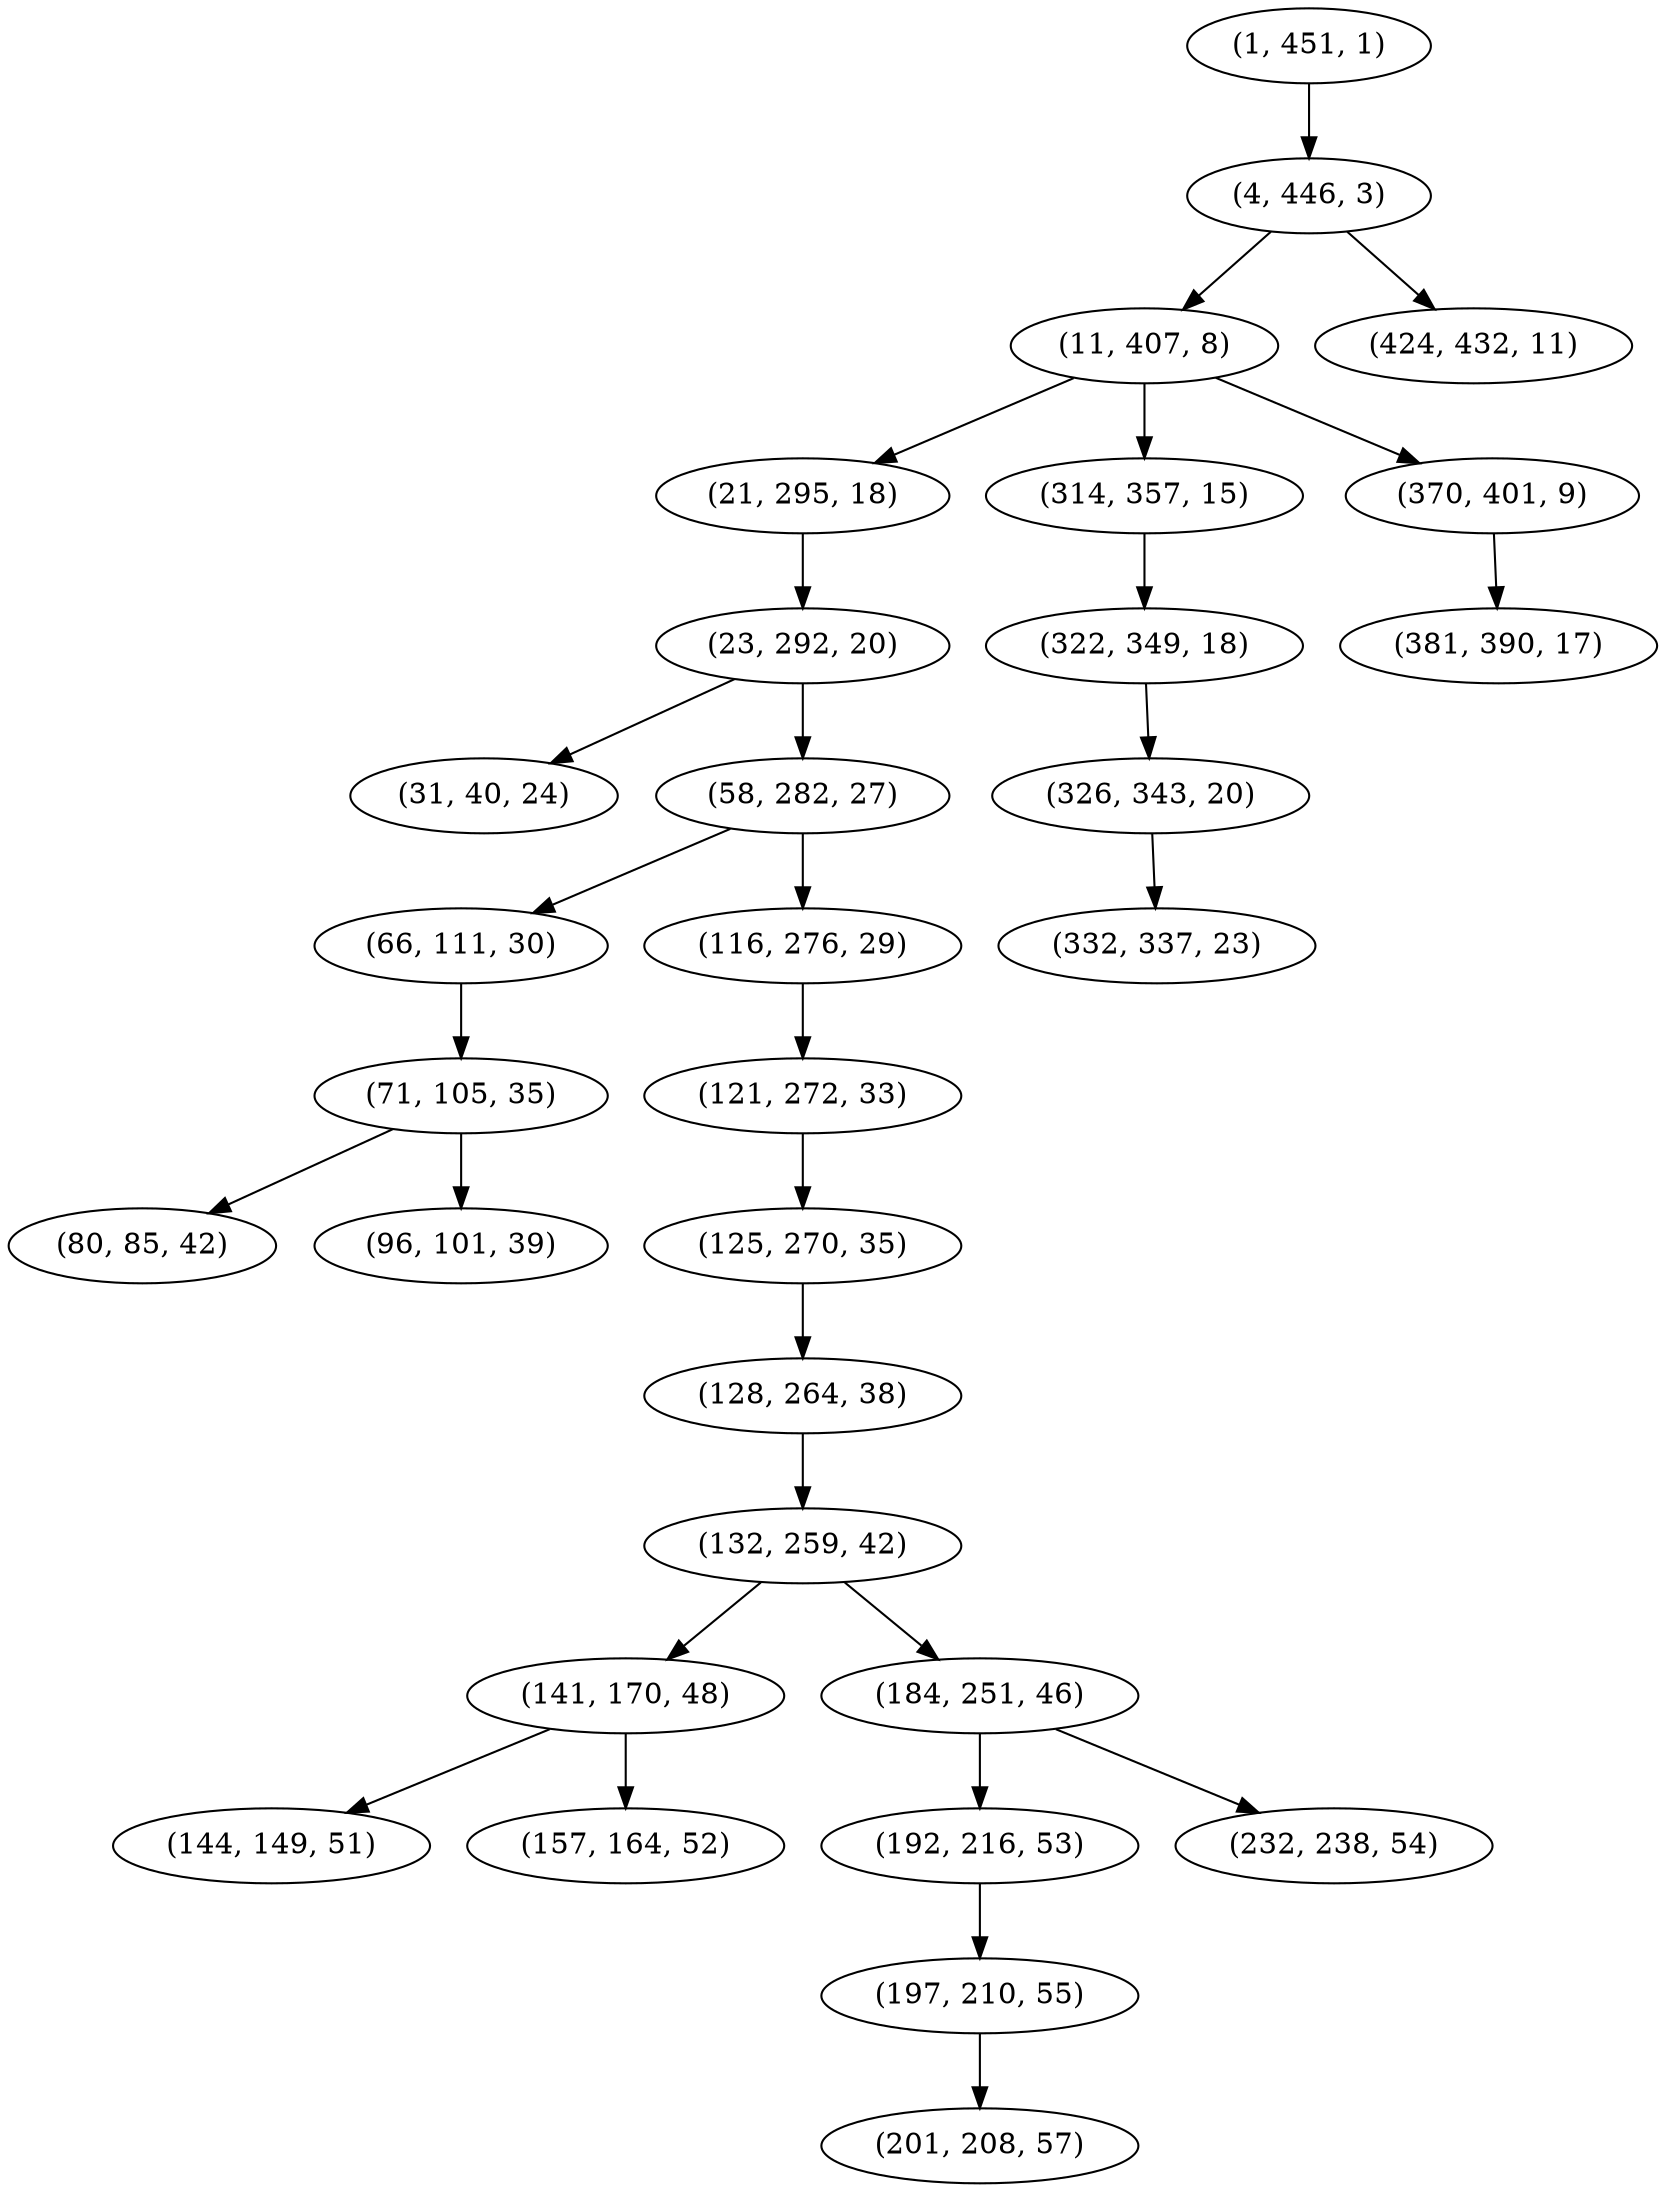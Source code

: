 digraph tree {
    "(1, 451, 1)";
    "(4, 446, 3)";
    "(11, 407, 8)";
    "(21, 295, 18)";
    "(23, 292, 20)";
    "(31, 40, 24)";
    "(58, 282, 27)";
    "(66, 111, 30)";
    "(71, 105, 35)";
    "(80, 85, 42)";
    "(96, 101, 39)";
    "(116, 276, 29)";
    "(121, 272, 33)";
    "(125, 270, 35)";
    "(128, 264, 38)";
    "(132, 259, 42)";
    "(141, 170, 48)";
    "(144, 149, 51)";
    "(157, 164, 52)";
    "(184, 251, 46)";
    "(192, 216, 53)";
    "(197, 210, 55)";
    "(201, 208, 57)";
    "(232, 238, 54)";
    "(314, 357, 15)";
    "(322, 349, 18)";
    "(326, 343, 20)";
    "(332, 337, 23)";
    "(370, 401, 9)";
    "(381, 390, 17)";
    "(424, 432, 11)";
    "(1, 451, 1)" -> "(4, 446, 3)";
    "(4, 446, 3)" -> "(11, 407, 8)";
    "(4, 446, 3)" -> "(424, 432, 11)";
    "(11, 407, 8)" -> "(21, 295, 18)";
    "(11, 407, 8)" -> "(314, 357, 15)";
    "(11, 407, 8)" -> "(370, 401, 9)";
    "(21, 295, 18)" -> "(23, 292, 20)";
    "(23, 292, 20)" -> "(31, 40, 24)";
    "(23, 292, 20)" -> "(58, 282, 27)";
    "(58, 282, 27)" -> "(66, 111, 30)";
    "(58, 282, 27)" -> "(116, 276, 29)";
    "(66, 111, 30)" -> "(71, 105, 35)";
    "(71, 105, 35)" -> "(80, 85, 42)";
    "(71, 105, 35)" -> "(96, 101, 39)";
    "(116, 276, 29)" -> "(121, 272, 33)";
    "(121, 272, 33)" -> "(125, 270, 35)";
    "(125, 270, 35)" -> "(128, 264, 38)";
    "(128, 264, 38)" -> "(132, 259, 42)";
    "(132, 259, 42)" -> "(141, 170, 48)";
    "(132, 259, 42)" -> "(184, 251, 46)";
    "(141, 170, 48)" -> "(144, 149, 51)";
    "(141, 170, 48)" -> "(157, 164, 52)";
    "(184, 251, 46)" -> "(192, 216, 53)";
    "(184, 251, 46)" -> "(232, 238, 54)";
    "(192, 216, 53)" -> "(197, 210, 55)";
    "(197, 210, 55)" -> "(201, 208, 57)";
    "(314, 357, 15)" -> "(322, 349, 18)";
    "(322, 349, 18)" -> "(326, 343, 20)";
    "(326, 343, 20)" -> "(332, 337, 23)";
    "(370, 401, 9)" -> "(381, 390, 17)";
}
